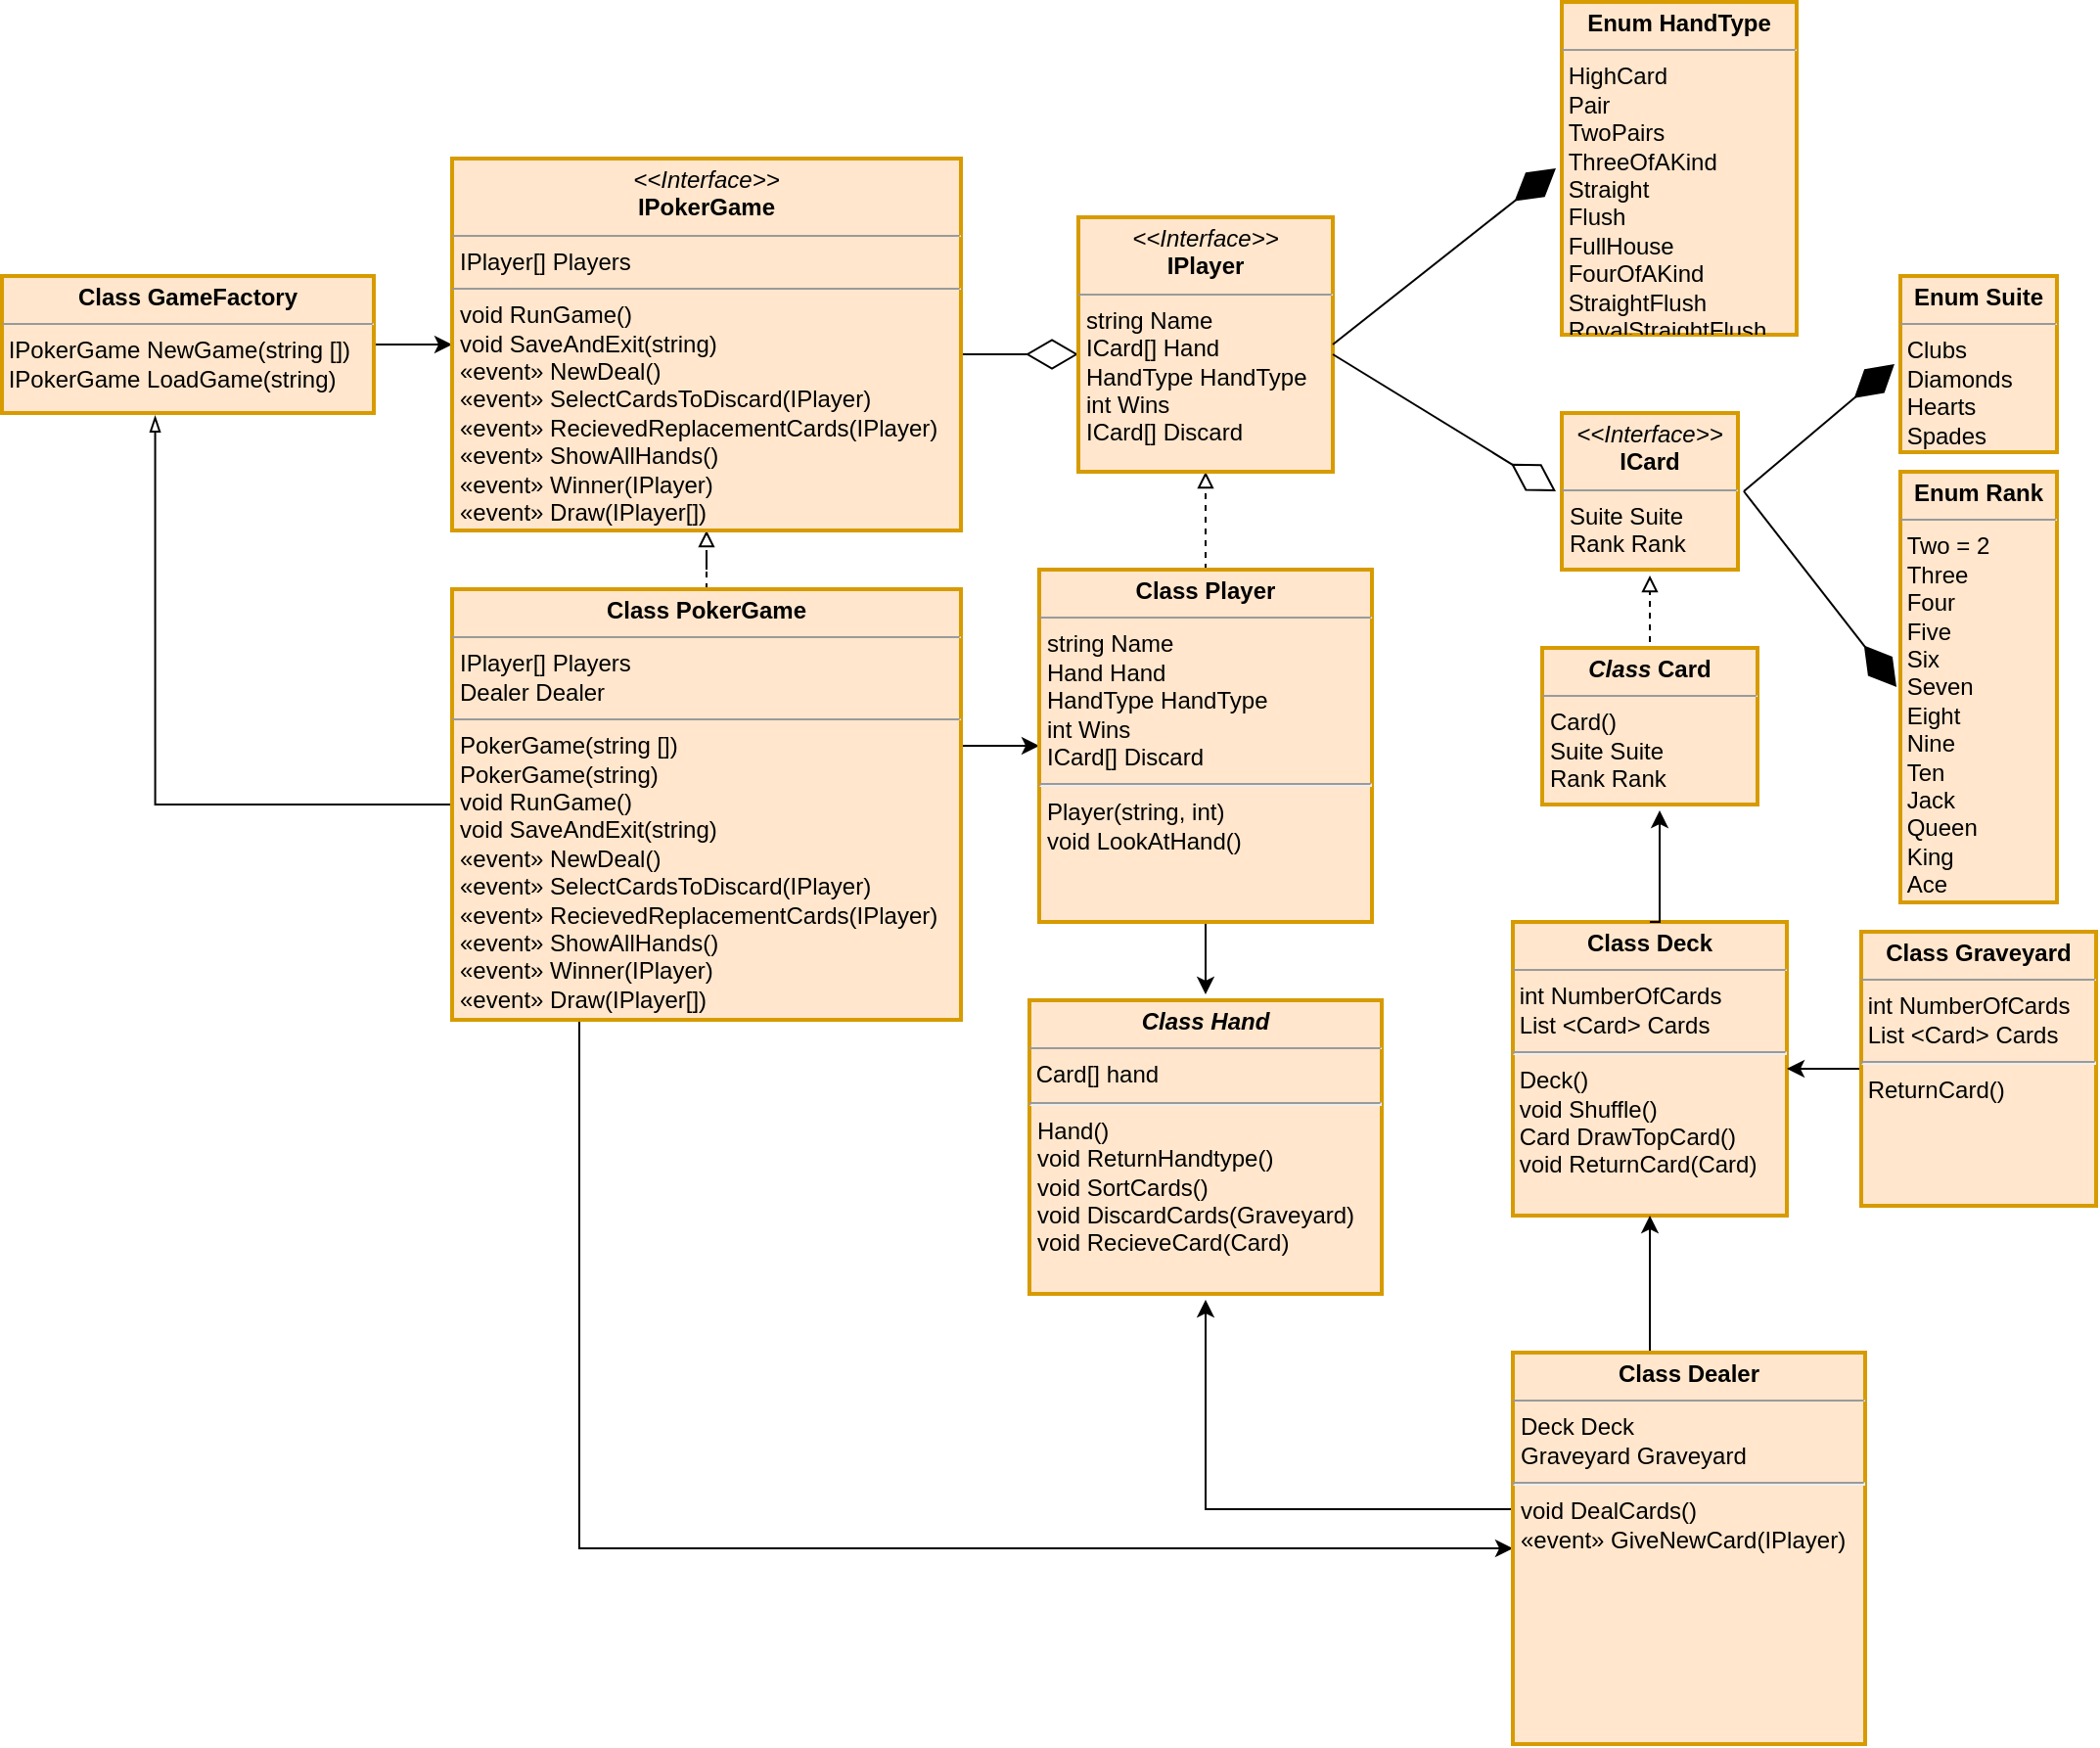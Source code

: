 <mxfile version="13.6.5">
    <diagram id="C5RBs43oDa-KdzZeNtuy" name="Page-1">
        <mxGraphModel dx="1275" dy="723" grid="1" gridSize="10" guides="1" tooltips="1" connect="1" arrows="1" fold="1" page="1" pageScale="1" pageWidth="827" pageHeight="1169" math="0" shadow="0">
            <root>
                <mxCell id="WIyWlLk6GJQsqaUBKTNV-0"/>
                <mxCell id="WIyWlLk6GJQsqaUBKTNV-1" parent="WIyWlLk6GJQsqaUBKTNV-0"/>
                <mxCell id="qwY-LyKIQXxQT6gyZlUQ-12" value="" style="endArrow=diamondThin;endFill=0;endSize=24;html=1;fontSize=12;rounded=1;fontColor=#000000;" parent="WIyWlLk6GJQsqaUBKTNV-1" edge="1">
                    <mxGeometry width="160" relative="1" as="geometry">
                        <mxPoint x="520" y="190" as="sourcePoint"/>
                        <mxPoint x="580" y="190" as="targetPoint"/>
                    </mxGeometry>
                </mxCell>
                <mxCell id="qwY-LyKIQXxQT6gyZlUQ-9" style="edgeStyle=orthogonalEdgeStyle;rounded=0;orthogonalLoop=1;jettySize=auto;html=1;exitX=1;exitY=0.5;exitDx=0;exitDy=0;entryX=0;entryY=0.5;entryDx=0;entryDy=0;fontColor=#000000;" parent="WIyWlLk6GJQsqaUBKTNV-1" source="qwY-LyKIQXxQT6gyZlUQ-0" target="qwY-LyKIQXxQT6gyZlUQ-1" edge="1">
                    <mxGeometry relative="1" as="geometry"/>
                </mxCell>
                <mxCell id="qwY-LyKIQXxQT6gyZlUQ-0" value="&lt;p style=&quot;margin: 0px ; margin-top: 4px ; text-align: center&quot;&gt;&lt;b&gt;Class GameFactory&lt;/b&gt;&lt;/p&gt;&lt;hr size=&quot;1&quot;&gt;&amp;nbsp;IPokerGame NewGame(string [])&lt;br&gt;&amp;nbsp;IPokerGame LoadGame(string)&lt;br&gt;&lt;div style=&quot;height: 2px&quot;&gt;&lt;/div&gt;" style="verticalAlign=top;align=left;overflow=fill;fontSize=12;fontFamily=Helvetica;html=1;fillColor=#ffe6cc;strokeColor=#d79b00;strokeWidth=2;fontColor=#000000;" parent="WIyWlLk6GJQsqaUBKTNV-1" vertex="1">
                    <mxGeometry x="30" y="150" width="190" height="70" as="geometry"/>
                </mxCell>
                <mxCell id="7" style="edgeStyle=orthogonalEdgeStyle;rounded=0;orthogonalLoop=1;jettySize=auto;html=1;dashed=1;endArrow=block;endFill=0;exitX=0.5;exitY=0;exitDx=0;exitDy=0;" parent="WIyWlLk6GJQsqaUBKTNV-1" source="5" target="qwY-LyKIQXxQT6gyZlUQ-1" edge="1">
                    <mxGeometry relative="1" as="geometry"/>
                </mxCell>
                <mxCell id="qwY-LyKIQXxQT6gyZlUQ-1" value="&lt;p style=&quot;margin: 0px ; margin-top: 4px ; text-align: center&quot;&gt;&lt;i&gt;&amp;lt;&amp;lt;Interface&amp;gt;&amp;gt;&lt;/i&gt;&lt;br&gt;&lt;b&gt;IPokerGame&lt;/b&gt;&lt;/p&gt;&lt;hr size=&quot;1&quot;&gt;&lt;p style=&quot;margin: 0px ; margin-left: 4px&quot;&gt;IPlayer[] Players&lt;/p&gt;&lt;hr size=&quot;1&quot;&gt;&lt;p style=&quot;margin: 0px ; margin-left: 4px&quot;&gt;void RunGame()&lt;/p&gt;&lt;p style=&quot;margin: 0px ; margin-left: 4px&quot;&gt;void SaveAndExit(string)&lt;/p&gt;&lt;p style=&quot;margin: 0px ; margin-left: 4px&quot;&gt;«event» NewDeal()&lt;/p&gt;&lt;p style=&quot;margin: 0px ; margin-left: 4px&quot;&gt;«event»&amp;nbsp;SelectCardsToDiscard(IPlayer)&lt;/p&gt;&lt;p style=&quot;margin: 0px ; margin-left: 4px&quot;&gt;«event» RecievedReplacementCards(IPlayer)&lt;/p&gt;&lt;p style=&quot;margin: 0px ; margin-left: 4px&quot;&gt;«event» ShowAllHands()&lt;/p&gt;&lt;p style=&quot;margin: 0px ; margin-left: 4px&quot;&gt;«event» Winner(IPlayer)&lt;/p&gt;&lt;p style=&quot;margin: 0px ; margin-left: 4px&quot;&gt;«event» Draw(IPlayer[])&lt;/p&gt;" style="verticalAlign=top;align=left;overflow=fill;fontSize=12;fontFamily=Helvetica;html=1;fillColor=#ffe6cc;strokeColor=#d79b00;strokeWidth=2;fontColor=#000000;" parent="WIyWlLk6GJQsqaUBKTNV-1" vertex="1">
                    <mxGeometry x="260" y="90" width="260" height="190" as="geometry"/>
                </mxCell>
                <mxCell id="8" style="edgeStyle=orthogonalEdgeStyle;rounded=0;orthogonalLoop=1;jettySize=auto;html=1;exitX=0.5;exitY=0;exitDx=0;exitDy=0;dashed=1;endArrow=block;endFill=0;" parent="WIyWlLk6GJQsqaUBKTNV-1" source="6" target="qwY-LyKIQXxQT6gyZlUQ-2" edge="1">
                    <mxGeometry relative="1" as="geometry"/>
                </mxCell>
                <mxCell id="qwY-LyKIQXxQT6gyZlUQ-2" value="&lt;p style=&quot;margin: 0px ; margin-top: 4px ; text-align: center&quot;&gt;&lt;i&gt;&amp;lt;&amp;lt;Interface&amp;gt;&amp;gt;&lt;/i&gt;&lt;br&gt;&lt;b&gt;IPlayer&lt;/b&gt;&lt;/p&gt;&lt;hr size=&quot;1&quot;&gt;&lt;p style=&quot;margin: 0px ; margin-left: 4px&quot;&gt;string Name&lt;/p&gt;&lt;p style=&quot;margin: 0px ; margin-left: 4px&quot;&gt;I&lt;span&gt;Card[]&amp;nbsp;&lt;/span&gt;&lt;span&gt;Hand&lt;/span&gt;&lt;/p&gt;&lt;p style=&quot;margin: 0px ; margin-left: 4px&quot;&gt;&lt;span&gt;HandType HandType&lt;/span&gt;&lt;/p&gt;&lt;p style=&quot;margin: 0px ; margin-left: 4px&quot;&gt;&lt;span&gt;int Wins&lt;/span&gt;&lt;/p&gt;&lt;p style=&quot;margin: 0px ; margin-left: 4px&quot;&gt;&lt;span&gt;ICard[] Discard&lt;/span&gt;&lt;/p&gt;&lt;p style=&quot;margin: 0px ; margin-left: 4px&quot;&gt;&lt;br&gt;&lt;/p&gt;" style="verticalAlign=top;align=left;overflow=fill;fontSize=12;fontFamily=Helvetica;html=1;fillColor=#ffe6cc;strokeColor=#d79b00;strokeWidth=2;fontColor=#000000;" parent="WIyWlLk6GJQsqaUBKTNV-1" vertex="1">
                    <mxGeometry x="580" y="120" width="130" height="130" as="geometry"/>
                </mxCell>
                <mxCell id="qwY-LyKIQXxQT6gyZlUQ-21" value="&lt;p style=&quot;margin: 0px ; margin-top: 4px ; text-align: center&quot;&gt;&lt;b&gt;Enum HandType&lt;/b&gt;&lt;/p&gt;&lt;hr size=&quot;1&quot;&gt;&amp;nbsp;HighCard&lt;br&gt;&amp;nbsp;Pair&lt;br&gt;&amp;nbsp;TwoPairs&lt;br&gt;&amp;nbsp;ThreeOfAKind&lt;br&gt;&amp;nbsp;Straight&lt;br&gt;&amp;nbsp;Flush&lt;br&gt;&amp;nbsp;FullHouse&lt;br&gt;&amp;nbsp;FourOfAKind&lt;br&gt;&amp;nbsp;StraightFlush&lt;br&gt;&amp;nbsp;RoyalStraightFlush" style="verticalAlign=top;align=left;overflow=fill;fontSize=12;fontFamily=Helvetica;html=1;comic=0;strokeColor=#d79b00;strokeWidth=2;fillColor=#ffe6cc;fontColor=#000000;perimeterSpacing=3;" parent="WIyWlLk6GJQsqaUBKTNV-1" vertex="1">
                    <mxGeometry x="827" y="10" width="120" height="170" as="geometry"/>
                </mxCell>
                <mxCell id="11" style="edgeStyle=orthogonalEdgeStyle;rounded=0;orthogonalLoop=1;jettySize=auto;html=1;endArrow=block;endFill=0;dashed=1;exitX=0.5;exitY=0;exitDx=0;exitDy=0;" parent="WIyWlLk6GJQsqaUBKTNV-1" source="10" target="qwY-LyKIQXxQT6gyZlUQ-23" edge="1">
                    <mxGeometry relative="1" as="geometry"/>
                </mxCell>
                <mxCell id="qwY-LyKIQXxQT6gyZlUQ-23" value="&lt;p style=&quot;margin: 0px ; margin-top: 4px ; text-align: center&quot;&gt;&lt;i&gt;&amp;lt;&amp;lt;Interface&amp;gt;&amp;gt;&lt;/i&gt;&lt;br&gt;&lt;b&gt;ICard&lt;/b&gt;&lt;/p&gt;&lt;hr size=&quot;1&quot;&gt;&lt;p style=&quot;margin: 0px ; margin-left: 4px&quot;&gt;Suite Suite&lt;/p&gt;&lt;p style=&quot;margin: 0px ; margin-left: 4px&quot;&gt;Rank Rank&lt;br&gt;&lt;/p&gt;" style="verticalAlign=top;align=left;overflow=fill;fontSize=12;fontFamily=Helvetica;html=1;comic=0;strokeColor=#d79b00;strokeWidth=2;fillColor=#ffe6cc;fontColor=#000000;perimeterSpacing=3;" parent="WIyWlLk6GJQsqaUBKTNV-1" vertex="1">
                    <mxGeometry x="827" y="220" width="90" height="80" as="geometry"/>
                </mxCell>
                <mxCell id="qwY-LyKIQXxQT6gyZlUQ-24" value="" style="endArrow=diamondThin;endFill=0;endSize=24;html=1;fontSize=12;entryX=0;entryY=0.5;entryDx=0;entryDy=0;fontColor=#000000;" parent="WIyWlLk6GJQsqaUBKTNV-1" target="qwY-LyKIQXxQT6gyZlUQ-23" edge="1">
                    <mxGeometry width="160" relative="1" as="geometry">
                        <mxPoint x="710" y="190" as="sourcePoint"/>
                        <mxPoint x="870" y="190" as="targetPoint"/>
                    </mxGeometry>
                </mxCell>
                <mxCell id="qwY-LyKIQXxQT6gyZlUQ-25" value="" style="endArrow=diamondThin;endFill=1;endSize=24;html=1;fontSize=12;exitX=1;exitY=0.5;exitDx=0;exitDy=0;entryX=0;entryY=0.5;entryDx=0;entryDy=0;fontColor=#000000;" parent="WIyWlLk6GJQsqaUBKTNV-1" source="qwY-LyKIQXxQT6gyZlUQ-2" target="qwY-LyKIQXxQT6gyZlUQ-21" edge="1">
                    <mxGeometry width="160" relative="1" as="geometry">
                        <mxPoint x="900" y="140" as="sourcePoint"/>
                        <mxPoint x="1060" y="140" as="targetPoint"/>
                    </mxGeometry>
                </mxCell>
                <mxCell id="qwY-LyKIQXxQT6gyZlUQ-26" value="&lt;p style=&quot;margin: 0px ; margin-top: 4px ; text-align: center&quot;&gt;&lt;b&gt;Enum Suite&lt;/b&gt;&lt;/p&gt;&lt;hr size=&quot;1&quot;&gt;&amp;nbsp;Clubs&lt;br&gt;&amp;nbsp;Diamonds&lt;br&gt;&amp;nbsp;Hearts&lt;br&gt;&amp;nbsp;Spades" style="verticalAlign=top;align=left;overflow=fill;fontSize=12;fontFamily=Helvetica;html=1;comic=0;strokeColor=#d79b00;strokeWidth=2;fillColor=#ffe6cc;fontColor=#000000;perimeterSpacing=3;" parent="WIyWlLk6GJQsqaUBKTNV-1" vertex="1">
                    <mxGeometry x="1000" y="150" width="80" height="90" as="geometry"/>
                </mxCell>
                <mxCell id="qwY-LyKIQXxQT6gyZlUQ-27" value="&lt;p style=&quot;margin: 0px ; margin-top: 4px ; text-align: center&quot;&gt;&lt;b&gt;Enum Rank&lt;/b&gt;&lt;/p&gt;&lt;hr size=&quot;1&quot;&gt;&amp;nbsp;Two = 2&lt;br&gt;&amp;nbsp;Three&lt;br&gt;&amp;nbsp;Four&lt;br&gt;&amp;nbsp;Five&lt;br&gt;&amp;nbsp;Six&lt;br&gt;&amp;nbsp;Seven&lt;br&gt;&amp;nbsp;Eight&lt;br&gt;&amp;nbsp;Nine&lt;br&gt;&amp;nbsp;Ten&lt;br&gt;&amp;nbsp;Jack&lt;br&gt;&amp;nbsp;Queen&lt;br&gt;&amp;nbsp;King&lt;br&gt;&amp;nbsp;Ace" style="verticalAlign=top;align=left;overflow=fill;fontSize=12;fontFamily=Helvetica;html=1;comic=0;strokeColor=#d79b00;strokeWidth=2;fillColor=#ffe6cc;fontColor=#000000;perimeterSpacing=2;" parent="WIyWlLk6GJQsqaUBKTNV-1" vertex="1">
                    <mxGeometry x="1000" y="250" width="80" height="220" as="geometry"/>
                </mxCell>
                <mxCell id="qwY-LyKIQXxQT6gyZlUQ-28" value="" style="endArrow=diamondThin;endFill=1;endSize=24;html=1;fontSize=12;exitX=1;exitY=0.5;exitDx=0;exitDy=0;entryX=0;entryY=0.5;entryDx=0;entryDy=0;fontColor=#000000;" parent="WIyWlLk6GJQsqaUBKTNV-1" source="qwY-LyKIQXxQT6gyZlUQ-23" target="qwY-LyKIQXxQT6gyZlUQ-26" edge="1">
                    <mxGeometry width="160" relative="1" as="geometry">
                        <mxPoint x="720" y="195" as="sourcePoint"/>
                        <mxPoint x="837" y="110" as="targetPoint"/>
                    </mxGeometry>
                </mxCell>
                <mxCell id="qwY-LyKIQXxQT6gyZlUQ-29" value="" style="endArrow=diamondThin;endFill=1;endSize=24;html=1;fontSize=12;exitX=1;exitY=0.5;exitDx=0;exitDy=0;entryX=0;entryY=0.5;entryDx=0;entryDy=0;fontColor=#000000;" parent="WIyWlLk6GJQsqaUBKTNV-1" source="qwY-LyKIQXxQT6gyZlUQ-23" target="qwY-LyKIQXxQT6gyZlUQ-27" edge="1">
                    <mxGeometry width="160" relative="1" as="geometry">
                        <mxPoint x="730" y="205" as="sourcePoint"/>
                        <mxPoint x="847" y="120" as="targetPoint"/>
                    </mxGeometry>
                </mxCell>
                <mxCell id="4" value="&lt;p style=&quot;margin: 0px ; margin-top: 4px ; text-align: center&quot;&gt;&lt;b&gt;Class Deck&lt;/b&gt;&lt;/p&gt;&lt;hr size=&quot;1&quot;&gt;&amp;nbsp;int NumberOfCards&lt;br&gt;&amp;nbsp;List &amp;lt;Card&amp;gt; Cards&lt;br&gt;&lt;hr&gt;&amp;nbsp;Deck()&lt;br&gt;&amp;nbsp;void Shuffle()&lt;br&gt;&amp;nbsp;Card DrawTopCard()&lt;br&gt;&amp;nbsp;void ReturnCard(Card)&lt;br&gt;&lt;br&gt;&lt;div style=&quot;height: 2px&quot;&gt;&lt;/div&gt;" style="verticalAlign=top;align=left;overflow=fill;fontSize=12;fontFamily=Helvetica;html=1;fillColor=#ffe6cc;strokeColor=#d79b00;strokeWidth=2;fontColor=#000000;" parent="WIyWlLk6GJQsqaUBKTNV-1" vertex="1">
                    <mxGeometry x="802" y="480" width="140" height="150" as="geometry"/>
                </mxCell>
                <mxCell id="14" value="" style="edgeStyle=orthogonalEdgeStyle;rounded=0;orthogonalLoop=1;jettySize=auto;html=1;entryX=0;entryY=0.5;entryDx=0;entryDy=0;" parent="WIyWlLk6GJQsqaUBKTNV-1" source="5" target="6" edge="1">
                    <mxGeometry relative="1" as="geometry">
                        <mxPoint x="550" y="380" as="targetPoint"/>
                        <Array as="points">
                            <mxPoint x="530" y="390"/>
                            <mxPoint x="530" y="390"/>
                        </Array>
                    </mxGeometry>
                </mxCell>
                <mxCell id="21" style="edgeStyle=orthogonalEdgeStyle;rounded=0;orthogonalLoop=1;jettySize=auto;html=1;entryX=0.412;entryY=1.02;entryDx=0;entryDy=0;entryPerimeter=0;endArrow=blockThin;endFill=0;" parent="WIyWlLk6GJQsqaUBKTNV-1" source="5" target="qwY-LyKIQXxQT6gyZlUQ-0" edge="1">
                    <mxGeometry relative="1" as="geometry">
                        <Array as="points">
                            <mxPoint x="108" y="420"/>
                        </Array>
                    </mxGeometry>
                </mxCell>
                <mxCell id="35" style="edgeStyle=orthogonalEdgeStyle;rounded=0;orthogonalLoop=1;jettySize=auto;html=1;exitX=0.25;exitY=1;exitDx=0;exitDy=0;entryX=0;entryY=0.5;entryDx=0;entryDy=0;" edge="1" parent="WIyWlLk6GJQsqaUBKTNV-1" source="5" target="30">
                    <mxGeometry relative="1" as="geometry"/>
                </mxCell>
                <mxCell id="5" value="&lt;p style=&quot;margin: 0px ; margin-top: 4px ; text-align: center&quot;&gt;&lt;b&gt;Class PokerGame&lt;/b&gt;&lt;/p&gt;&lt;hr size=&quot;1&quot;&gt;&lt;p style=&quot;margin: 0px ; margin-left: 4px&quot;&gt;IPlayer[] Players&lt;/p&gt;&lt;p style=&quot;margin: 0px ; margin-left: 4px&quot;&gt;Dealer Dealer&lt;/p&gt;&lt;hr size=&quot;1&quot;&gt;&lt;p style=&quot;margin: 0px ; margin-left: 4px&quot;&gt;PokerGame(string [])&amp;nbsp;&lt;br&gt;&lt;/p&gt;&lt;p style=&quot;margin: 0px ; margin-left: 4px&quot;&gt;PokerGame(string)&lt;/p&gt;&lt;p style=&quot;margin: 0px ; margin-left: 4px&quot;&gt;void RunGame()&lt;/p&gt;&lt;p style=&quot;margin: 0px ; margin-left: 4px&quot;&gt;void SaveAndExit(string)&lt;/p&gt;&lt;p style=&quot;margin: 0px ; margin-left: 4px&quot;&gt;«event» NewDeal()&lt;/p&gt;&lt;p style=&quot;margin: 0px ; margin-left: 4px&quot;&gt;«event»&amp;nbsp;SelectCardsToDiscard(IPlayer)&lt;/p&gt;&lt;p style=&quot;margin: 0px ; margin-left: 4px&quot;&gt;«event» RecievedReplacementCards(IPlayer)&lt;/p&gt;&lt;p style=&quot;margin: 0px ; margin-left: 4px&quot;&gt;«event» ShowAllHands()&lt;/p&gt;&lt;p style=&quot;margin: 0px ; margin-left: 4px&quot;&gt;«event» Winner(IPlayer)&lt;/p&gt;&lt;p style=&quot;margin: 0px ; margin-left: 4px&quot;&gt;«event» Draw(IPlayer[])&lt;/p&gt;&lt;p style=&quot;margin: 0px ; margin-left: 4px&quot;&gt;&lt;br&gt;&lt;/p&gt;" style="verticalAlign=top;align=left;overflow=fill;fontSize=12;fontFamily=Helvetica;html=1;fillColor=#ffe6cc;strokeColor=#d79b00;strokeWidth=2;fontColor=#000000;" parent="WIyWlLk6GJQsqaUBKTNV-1" vertex="1">
                    <mxGeometry x="260" y="310" width="260" height="220" as="geometry"/>
                </mxCell>
                <mxCell id="32" style="edgeStyle=orthogonalEdgeStyle;rounded=0;orthogonalLoop=1;jettySize=auto;html=1;entryX=0.5;entryY=0;entryDx=0;entryDy=0;" edge="1" parent="WIyWlLk6GJQsqaUBKTNV-1" source="6" target="31">
                    <mxGeometry relative="1" as="geometry">
                        <Array as="points">
                            <mxPoint x="645" y="500"/>
                            <mxPoint x="645" y="500"/>
                        </Array>
                    </mxGeometry>
                </mxCell>
                <mxCell id="6" value="&lt;p style=&quot;margin: 0px ; margin-top: 4px ; text-align: center&quot;&gt;&lt;b&gt;Class Player&lt;/b&gt;&lt;/p&gt;&lt;hr size=&quot;1&quot;&gt;&lt;p style=&quot;margin: 0px ; margin-left: 4px&quot;&gt;&lt;span&gt;string Name&lt;/span&gt;&lt;br&gt;&lt;/p&gt;&lt;p style=&quot;margin: 0px ; margin-left: 4px&quot;&gt;Hand Hand&lt;/p&gt;&lt;p style=&quot;margin: 0px ; margin-left: 4px&quot;&gt;HandType HandType&lt;br&gt;&lt;/p&gt;&lt;p style=&quot;margin: 0px ; margin-left: 4px&quot;&gt;&lt;span&gt;int Wins&lt;/span&gt;&lt;/p&gt;&lt;p style=&quot;margin: 0px ; margin-left: 4px&quot;&gt;&lt;span&gt;ICard[] Discard&lt;/span&gt;&lt;/p&gt;&lt;hr&gt;&lt;p style=&quot;margin: 0px ; margin-left: 4px&quot;&gt;Player(string, int)&lt;span&gt;&lt;br&gt;&lt;/span&gt;&lt;/p&gt;&lt;p style=&quot;margin: 0px ; margin-left: 4px&quot;&gt;&lt;span&gt;void LookAtHand()&lt;/span&gt;&lt;/p&gt;&lt;p style=&quot;margin: 0px ; margin-left: 4px&quot;&gt;&lt;br&gt;&lt;/p&gt;&lt;p style=&quot;margin: 0px ; margin-left: 4px&quot;&gt;&lt;br&gt;&lt;/p&gt;" style="verticalAlign=top;align=left;overflow=fill;fontSize=12;fontFamily=Helvetica;html=1;fillColor=#ffe6cc;strokeColor=#d79b00;strokeWidth=2;fontColor=#000000;" parent="WIyWlLk6GJQsqaUBKTNV-1" vertex="1">
                    <mxGeometry x="560" y="300" width="170" height="180" as="geometry"/>
                </mxCell>
                <mxCell id="13" style="edgeStyle=orthogonalEdgeStyle;rounded=0;orthogonalLoop=1;jettySize=auto;html=1;exitX=0.5;exitY=0;exitDx=0;exitDy=0;" parent="WIyWlLk6GJQsqaUBKTNV-1" source="4" edge="1">
                    <mxGeometry relative="1" as="geometry">
                        <mxPoint x="877" y="423" as="targetPoint"/>
                        <Array as="points">
                            <mxPoint x="877" y="450"/>
                            <mxPoint x="877" y="450"/>
                        </Array>
                    </mxGeometry>
                </mxCell>
                <mxCell id="10" value="&lt;p style=&quot;margin: 0px ; margin-top: 4px ; text-align: center&quot;&gt;&lt;b&gt;&lt;i&gt;Class&amp;nbsp;&lt;/i&gt;&lt;/b&gt;&lt;b&gt;Card&lt;/b&gt;&lt;/p&gt;&lt;hr size=&quot;1&quot;&gt;&lt;p style=&quot;margin: 0px ; margin-left: 4px&quot;&gt;Card()&lt;/p&gt;&lt;p style=&quot;margin: 0px ; margin-left: 4px&quot;&gt;Suite Suite&lt;/p&gt;&lt;p style=&quot;margin: 0px ; margin-left: 4px&quot;&gt;Rank Rank&lt;br&gt;&lt;/p&gt;" style="verticalAlign=top;align=left;overflow=fill;fontSize=12;fontFamily=Helvetica;html=1;comic=0;strokeColor=#d79b00;strokeWidth=2;fillColor=#ffe6cc;fontColor=#000000;perimeterSpacing=3;" parent="WIyWlLk6GJQsqaUBKTNV-1" vertex="1">
                    <mxGeometry x="817" y="340" width="110" height="80" as="geometry"/>
                </mxCell>
                <mxCell id="37" style="edgeStyle=orthogonalEdgeStyle;rounded=0;orthogonalLoop=1;jettySize=auto;html=1;" edge="1" parent="WIyWlLk6GJQsqaUBKTNV-1" source="29">
                    <mxGeometry relative="1" as="geometry">
                        <mxPoint x="942" y="555" as="targetPoint"/>
                    </mxGeometry>
                </mxCell>
                <mxCell id="29" value="&lt;p style=&quot;margin: 0px ; margin-top: 4px ; text-align: center&quot;&gt;&lt;b&gt;Class Graveyard&lt;/b&gt;&lt;/p&gt;&lt;hr size=&quot;1&quot;&gt;&amp;nbsp;int NumberOfCards&lt;br&gt;&amp;nbsp;List &amp;lt;Card&amp;gt; Cards&lt;br&gt;&lt;hr&gt;&amp;nbsp;ReturnCard()" style="verticalAlign=top;align=left;overflow=fill;fontSize=12;fontFamily=Helvetica;html=1;fillColor=#ffe6cc;strokeColor=#d79b00;strokeWidth=2;fontColor=#000000;" vertex="1" parent="WIyWlLk6GJQsqaUBKTNV-1">
                    <mxGeometry x="980" y="485" width="120" height="140" as="geometry"/>
                </mxCell>
                <mxCell id="36" style="edgeStyle=orthogonalEdgeStyle;rounded=0;orthogonalLoop=1;jettySize=auto;html=1;entryX=0.5;entryY=1;entryDx=0;entryDy=0;" edge="1" parent="WIyWlLk6GJQsqaUBKTNV-1" source="30" target="31">
                    <mxGeometry relative="1" as="geometry">
                        <mxPoint x="720" y="760" as="targetPoint"/>
                        <Array as="points">
                            <mxPoint x="645" y="780"/>
                        </Array>
                    </mxGeometry>
                </mxCell>
                <mxCell id="38" style="edgeStyle=orthogonalEdgeStyle;rounded=0;orthogonalLoop=1;jettySize=auto;html=1;" edge="1" parent="WIyWlLk6GJQsqaUBKTNV-1" source="30" target="4">
                    <mxGeometry relative="1" as="geometry">
                        <mxPoint x="872" y="640" as="targetPoint"/>
                        <Array as="points">
                            <mxPoint x="872" y="680"/>
                            <mxPoint x="872" y="680"/>
                        </Array>
                    </mxGeometry>
                </mxCell>
                <mxCell id="30" value="&lt;p style=&quot;margin: 0px ; margin-top: 4px ; text-align: center&quot;&gt;&lt;b&gt;Class Dealer&lt;/b&gt;&lt;/p&gt;&lt;hr size=&quot;1&quot;&gt;&lt;p style=&quot;margin: 0px ; margin-left: 4px&quot;&gt;Deck Deck&lt;/p&gt;&lt;p style=&quot;margin: 0px ; margin-left: 4px&quot;&gt;Graveyard Graveyard&lt;/p&gt;&lt;hr&gt;&lt;p style=&quot;margin: 0px ; margin-left: 4px&quot;&gt;&lt;span&gt;void DealCards()&lt;/span&gt;&lt;br&gt;&lt;/p&gt;&lt;p style=&quot;margin: 0px ; margin-left: 4px&quot;&gt;«event» GiveNewCard(IPlayer)&lt;span&gt;&lt;br&gt;&lt;/span&gt;&lt;/p&gt;&lt;p style=&quot;margin: 0px ; margin-left: 4px&quot;&gt;&lt;span&gt;&lt;br&gt;&lt;/span&gt;&lt;/p&gt;&lt;p style=&quot;margin: 0px ; margin-left: 4px&quot;&gt;&lt;br&gt;&lt;/p&gt;&lt;p style=&quot;margin: 0px ; margin-left: 4px&quot;&gt;&lt;br&gt;&lt;/p&gt;&lt;p style=&quot;margin: 0px ; margin-left: 4px&quot;&gt;&lt;br&gt;&lt;/p&gt;" style="verticalAlign=top;align=left;overflow=fill;fontSize=12;fontFamily=Helvetica;html=1;fillColor=#ffe6cc;strokeColor=#d79b00;strokeWidth=2;fontColor=#000000;" vertex="1" parent="WIyWlLk6GJQsqaUBKTNV-1">
                    <mxGeometry x="802" y="700" width="180" height="200" as="geometry"/>
                </mxCell>
                <mxCell id="31" value="&lt;p style=&quot;margin: 0px ; margin-top: 4px ; text-align: center&quot;&gt;&lt;b&gt;&lt;i&gt;Class Hand&lt;/i&gt;&lt;/b&gt;&lt;/p&gt;&lt;hr size=&quot;1&quot;&gt;&amp;nbsp;Card[] hand&amp;nbsp;&lt;br&gt;&lt;hr&gt;&lt;p style=&quot;margin: 0px ; margin-left: 4px&quot;&gt;Hand()&lt;/p&gt;&lt;p style=&quot;margin: 0px ; margin-left: 4px&quot;&gt;void ReturnHandtype()&lt;/p&gt;&lt;p style=&quot;margin: 0px ; margin-left: 4px&quot;&gt;void SortCards()&lt;/p&gt;&lt;p style=&quot;margin: 0px 0px 0px 4px&quot;&gt;void DiscardCards(Graveyard)&lt;/p&gt;&lt;p style=&quot;margin: 0px 0px 0px 4px&quot;&gt;void RecieveCard(Card)&lt;/p&gt;&lt;p style=&quot;margin: 0px 0px 0px 4px&quot;&gt;&lt;br&gt;&lt;/p&gt;" style="verticalAlign=top;align=left;overflow=fill;fontSize=12;fontFamily=Helvetica;html=1;comic=0;strokeColor=#d79b00;strokeWidth=2;fillColor=#ffe6cc;fontColor=#000000;perimeterSpacing=3;" vertex="1" parent="WIyWlLk6GJQsqaUBKTNV-1">
                    <mxGeometry x="555" y="520" width="180" height="150" as="geometry"/>
                </mxCell>
            </root>
        </mxGraphModel>
    </diagram>
</mxfile>